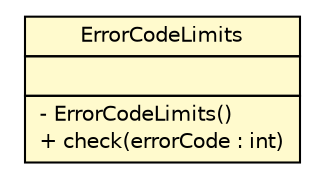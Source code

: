 #!/usr/local/bin/dot
#
# Class diagram 
# Generated by UMLGraph version R5_6 (http://www.umlgraph.org/)
#

digraph G {
	edge [fontname="Helvetica",fontsize=10,labelfontname="Helvetica",labelfontsize=10];
	node [fontname="Helvetica",fontsize=10,shape=plaintext];
	nodesep=0.25;
	ranksep=0.5;
	// org.ietf.nea.pb.validate.rules.ErrorCodeLimits
	c29266 [label=<<table title="org.ietf.nea.pb.validate.rules.ErrorCodeLimits" border="0" cellborder="1" cellspacing="0" cellpadding="2" port="p" bgcolor="lemonChiffon" href="./ErrorCodeLimits.html">
		<tr><td><table border="0" cellspacing="0" cellpadding="1">
<tr><td align="center" balign="center"> ErrorCodeLimits </td></tr>
		</table></td></tr>
		<tr><td><table border="0" cellspacing="0" cellpadding="1">
<tr><td align="left" balign="left">  </td></tr>
		</table></td></tr>
		<tr><td><table border="0" cellspacing="0" cellpadding="1">
<tr><td align="left" balign="left"> - ErrorCodeLimits() </td></tr>
<tr><td align="left" balign="left"> + check(errorCode : int) </td></tr>
		</table></td></tr>
		</table>>, URL="./ErrorCodeLimits.html", fontname="Helvetica", fontcolor="black", fontsize=10.0];
}

